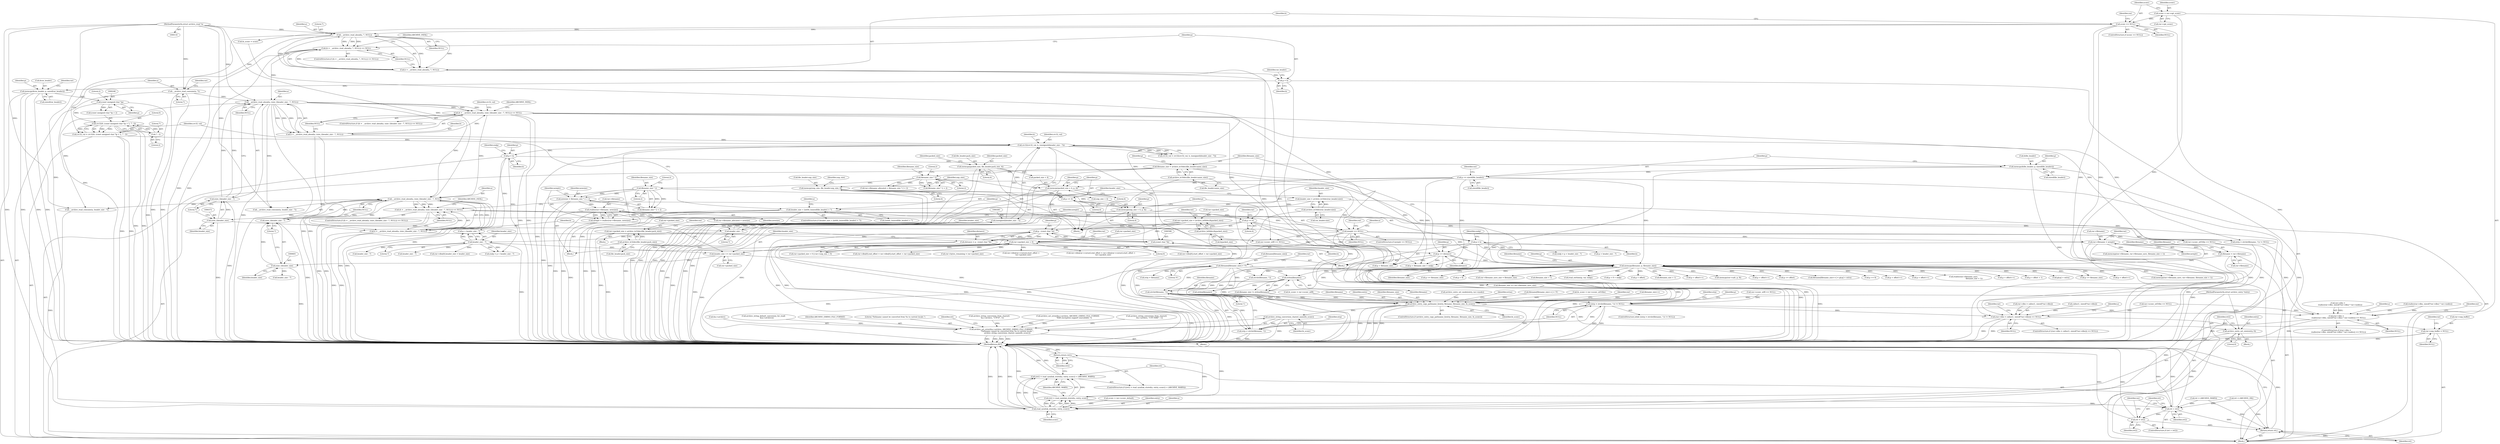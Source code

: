 digraph "0_libarchive_5562545b5562f6d12a4ef991fae158bf4ccf92b6@API" {
"1001047" [label="(Call,strchr(filename, '\\'))"];
"1000718" [label="(Call,strlen(filename))"];
"1000699" [label="(Call,memcpy(filename, p, filename_size))"];
"1000694" [label="(Call,filename = rar->filename)"];
"1000684" [label="(Call,rar->filename = newptr)"];
"1000671" [label="(Call,newptr == NULL)"];
"1000663" [label="(Call,newptr = realloc(rar->filename, newsize))"];
"1000665" [label="(Call,realloc(rar->filename, newsize))"];
"1000656" [label="(Call,newsize = filename_size * 2 + 2)"];
"1000659" [label="(Call,filename_size * 2)"];
"1000649" [label="(Call,filename_size * 2)"];
"1000621" [label="(Call,filename_size = archive_le16dec(file_header.name_size))"];
"1000623" [label="(Call,archive_le16dec(file_header.name_size))"];
"1000365" [label="(Call,(h = __archive_read_ahead(a, (size_t)header_size - 7, NULL)) == NULL)"];
"1000366" [label="(Call,h = __archive_read_ahead(a, (size_t)header_size - 7, NULL))"];
"1000368" [label="(Call,__archive_read_ahead(a, (size_t)header_size - 7, NULL))"];
"1000252" [label="(Call,__archive_read_consume(a, 7))"];
"1000191" [label="(Call,__archive_read_ahead(a, 7, NULL))"];
"1000117" [label="(MethodParameterIn,struct archive_read *a)"];
"1000158" [label="(Call,sconv == NULL)"];
"1000152" [label="(Call,sconv = rar->opt_sconv)"];
"1000370" [label="(Call,(size_t)header_size - 7)"];
"1000371" [label="(Call,(size_t)header_size)"];
"1000222" [label="(Call,header_size < (int64_t)sizeof(file_header) + 7)"];
"1000215" [label="(Call,header_size = archive_le16dec(rar_header.size))"];
"1000217" [label="(Call,archive_le16dec(rar_header.size))"];
"1000188" [label="(Call,(h = __archive_read_ahead(a, 7, NULL)) == NULL)"];
"1000189" [label="(Call,h = __archive_read_ahead(a, 7, NULL))"];
"1000594" [label="(Call,(h = __archive_read_ahead(a, (size_t)header_size - 7, NULL)) == NULL)"];
"1000595" [label="(Call,h = __archive_read_ahead(a, (size_t)header_size - 7, NULL))"];
"1000597" [label="(Call,__archive_read_ahead(a, (size_t)header_size - 7, NULL))"];
"1000599" [label="(Call,(size_t)header_size - 7)"];
"1000600" [label="(Call,(size_t)header_size)"];
"1000588" [label="(Call,header_size += rar->packed_size)"];
"1000548" [label="(Call,rar->packed_size < 0)"];
"1000530" [label="(Call,rar->packed_size = archive_le32dec(file_header.pack_size))"];
"1000534" [label="(Call,archive_le32dec(file_header.pack_size))"];
"1000514" [label="(Call,rar->packed_size = archive_le64dec(&packed_size))"];
"1000518" [label="(Call,archive_le64dec(&packed_size))"];
"1000415" [label="(Call,header_size - 7)"];
"1000386" [label="(Call,header_size - 7)"];
"1000424" [label="(Call,p += sizeof(file_header))"];
"1000418" [label="(Call,memcpy(&file_header, p, sizeof(file_header)))"];
"1000408" [label="(Call,p = h)"];
"1000381" [label="(Call,crc32(crc32_val, h, (unsigned)(header_size - 7)))"];
"1000240" [label="(Call,crc32_val = crc32(0, (const unsigned char *)p + 2, 7 - 2))"];
"1000242" [label="(Call,crc32(0, (const unsigned char *)p + 2, 7 - 2))"];
"1000245" [label="(Call,(const unsigned char *)p)"];
"1000201" [label="(Call,memcpy(&rar_header, p, sizeof(rar_header)))"];
"1000198" [label="(Call,p = h)"];
"1000249" [label="(Call,7 - 2)"];
"1000384" [label="(Call,(unsigned)(header_size - 7))"];
"1000618" [label="(Call,p += distance)"];
"1000581" [label="(Call,distance = p - (const char *)h)"];
"1000583" [label="(Call,p - (const char *)h)"];
"1000511" [label="(Call,p += 4)"];
"1000505" [label="(Call,memcpy(unp_size + 4, p, 4))"];
"1000499" [label="(Call,memcpy(unp_size, file_header.unp_size, 4))"];
"1000496" [label="(Call,p += 4)"];
"1000490" [label="(Call,memcpy(packed_size + 4, p, 4))"];
"1000484" [label="(Call,memcpy(packed_size, file_header.pack_size, 4))"];
"1000585" [label="(Call,(const char *)h)"];
"1000608" [label="(Call,p = h)"];
"1000703" [label="(Call,filename[filename_size] = '\0')"];
"1001044" [label="(Call,(strp = strchr(filename, '\\')) != NULL)"];
"1001124" [label="(Call,(rar->dbo =\n        realloc(rar->dbo, sizeof(*rar->dbo) * rar->nodes)) == NULL)"];
"1001274" [label="(Call,(rar->dbo = calloc(1, sizeof(*rar->dbo))) == NULL)"];
"1001580" [label="(Call,rar->unp_buffer = NULL)"];
"1001045" [label="(Call,strp = strchr(filename, '\\'))"];
"1001661" [label="(Call,archive_entry_copy_pathname_l(entry, filename, filename_size, fn_sconv))"];
"1001688" [label="(Call,archive_string_conversion_charset_name(fn_sconv))"];
"1001681" [label="(Call,archive_set_error(&a->archive, ARCHIVE_ERRNO_FILE_FORMAT,\n                      \"Pathname cannot be converted from %s to current locale.\",\n                      archive_string_conversion_charset_name(fn_sconv)))"];
"1001707" [label="(Call,archive_entry_set_size(entry, 0))"];
"1001714" [label="(Call,read_symlink_stored(a, entry, sconv))"];
"1001711" [label="(Call,(ret2 = read_symlink_stored(a, entry, sconv)) < (ARCHIVE_WARN))"];
"1001712" [label="(Call,ret2 = read_symlink_stored(a, entry, sconv))"];
"1001719" [label="(Return,return ret2;)"];
"1001722" [label="(Call,ret > ret2)"];
"1001725" [label="(Call,ret = ret2)"];
"1001739" [label="(Return,return ret;)"];
"1001727" [label="(Identifier,ret2)"];
"1000412" [label="(Identifier,endp)"];
"1000182" [label="(Call,sconv = rar->sconv_default)"];
"1001013" [label="(Call,rar->sconv_utf8 == NULL)"];
"1000540" [label="(Identifier,rar)"];
"1000671" [label="(Call,newptr == NULL)"];
"1000514" [label="(Call,rar->packed_size = archive_le64dec(&packed_size))"];
"1001142" [label="(Identifier,NULL)"];
"1000190" [label="(Identifier,h)"];
"1000581" [label="(Call,distance = p - (const char *)h)"];
"1001023" [label="(Call,archive_string_conversion_from_charset(\n           &a->archive, \"UTF-8\", 1))"];
"1000253" [label="(Identifier,a)"];
"1001301" [label="(Identifier,rar)"];
"1000623" [label="(Call,archive_le16dec(file_header.name_size))"];
"1000519" [label="(Call,&packed_size)"];
"1001045" [label="(Call,strp = strchr(filename, '\\'))"];
"1000217" [label="(Call,archive_le16dec(rar_header.size))"];
"1001587" [label="(Identifier,rar)"];
"1000491" [label="(Call,packed_size + 4)"];
"1000619" [label="(Identifier,p)"];
"1001064" [label="(Call,(strp = strchr(filename, '\\')) != NULL)"];
"1000497" [label="(Identifier,p)"];
"1001275" [label="(Call,rar->dbo = calloc(1, sizeof(*rar->dbo)))"];
"1000589" [label="(Identifier,header_size)"];
"1000368" [label="(Call,__archive_read_ahead(a, (size_t)header_size - 7, NULL))"];
"1000534" [label="(Call,archive_le32dec(file_header.pack_size))"];
"1000568" [label="(Call,rar->bytes_remaining = rar->packed_size)"];
"1000651" [label="(Literal,2)"];
"1000510" [label="(Literal,4)"];
"1001157" [label="(Identifier,rar)"];
"1000742" [label="(Call,strlen(filename))"];
"1001720" [label="(Identifier,ret2)"];
"1000652" [label="(Literal,2)"];
"1000913" [label="(Call,filename[filename_size++] = p[cp] + extra)"];
"1000716" [label="(Call,filename_size != strlen(filename))"];
"1000653" [label="(Block,)"];
"1000160" [label="(Identifier,NULL)"];
"1000588" [label="(Call,header_size += rar->packed_size)"];
"1000496" [label="(Call,p += 4)"];
"1001710" [label="(ControlStructure,if ((ret2 = read_symlink_stored(a, entry, sconv)) < (ARCHIVE_WARN)))"];
"1000388" [label="(Literal,7)"];
"1001688" [label="(Call,archive_string_conversion_charset_name(fn_sconv))"];
"1000413" [label="(Call,p + header_size - 7)"];
"1000624" [label="(Call,file_header.name_size)"];
"1000694" [label="(Call,filename = rar->filename)"];
"1001103" [label="(Call,header_size - 7)"];
"1000221" [label="(ControlStructure,if (header_size < (int64_t)sizeof(file_header) + 7))"];
"1000718" [label="(Call,strlen(filename))"];
"1000618" [label="(Call,p += distance)"];
"1000380" [label="(Identifier,crc32_val)"];
"1001365" [label="(Call,p += 8)"];
"1000384" [label="(Call,(unsigned)(header_size - 7))"];
"1000659" [label="(Call,filename_size * 2)"];
"1001718" [label="(Identifier,ARCHIVE_WARN)"];
"1001053" [label="(Identifier,strp)"];
"1000628" [label="(Call,p + filename_size > endp)"];
"1001666" [label="(Block,)"];
"1001664" [label="(Identifier,filename_size)"];
"1000604" [label="(Identifier,NULL)"];
"1000608" [label="(Call,p = h)"];
"1000774" [label="(Call,p + offset++)"];
"1000215" [label="(Call,header_size = archive_le16dec(rar_header.size))"];
"1001226" [label="(Call,rar->dbo[rar->cursor].start_offset +\n        rar->packed_size)"];
"1001580" [label="(Call,rar->unp_buffer = NULL)"];
"1000504" [label="(Literal,4)"];
"1000370" [label="(Call,(size_t)header_size - 7)"];
"1001297" [label="(Call,rar->dbo[0].header_size = header_size)"];
"1001716" [label="(Identifier,entry)"];
"1000367" [label="(Identifier,h)"];
"1000192" [label="(Identifier,a)"];
"1001060" [label="(Call,fn_sconv = sconv)"];
"1001665" [label="(Identifier,fn_sconv)"];
"1000672" [label="(Identifier,newptr)"];
"1000378" [label="(Identifier,ARCHIVE_FATAL)"];
"1000512" [label="(Identifier,p)"];
"1001712" [label="(Call,ret2 = read_symlink_stored(a, entry, sconv))"];
"1000612" [label="(Identifier,endp)"];
"1000209" [label="(Identifier,rar)"];
"1000483" [label="(Block,)"];
"1001090" [label="(Call,memcmp(rar->filename, rar->filename_save, filename_size + 1))"];
"1000153" [label="(Identifier,sconv)"];
"1000622" [label="(Identifier,filename_size)"];
"1000224" [label="(Call,(int64_t)sizeof(file_header) + 7)"];
"1000374" [label="(Literal,7)"];
"1001655" [label="(Call,archive_entry_set_mode(entry, rar->mode))"];
"1000254" [label="(Literal,7)"];
"1000822" [label="(Call,p + offset++)"];
"1001725" [label="(Call,ret = ret2)"];
"1001274" [label="(Call,(rar->dbo = calloc(1, sizeof(*rar->dbo))) == NULL)"];
"1001247" [label="(Call,realloc(rar->filename_save,\n                                      filename_size + 1))"];
"1001723" [label="(Identifier,ret)"];
"1000245" [label="(Call,(const unsigned char *)p)"];
"1000509" [label="(Identifier,p)"];
"1000695" [label="(Identifier,filename)"];
"1000665" [label="(Call,realloc(rar->filename, newsize))"];
"1000411" [label="(Call,endp = p + header_size - 7)"];
"1000430" [label="(Identifier,rar)"];
"1001273" [label="(ControlStructure,if ((rar->dbo = calloc(1, sizeof(*rar->dbo))) == NULL))"];
"1000590" [label="(Call,rar->packed_size)"];
"1000719" [label="(Identifier,filename)"];
"1001101" [label="(Call,__archive_read_consume(a, header_size - 7))"];
"1001708" [label="(Identifier,entry)"];
"1000369" [label="(Identifier,a)"];
"1000644" [label="(Call,rar->filename_allocated < filename_size * 2 + 2)"];
"1000518" [label="(Call,archive_le64dec(&packed_size))"];
"1000416" [label="(Identifier,header_size)"];
"1000748" [label="(Call,p + offset++)"];
"1000216" [label="(Identifier,header_size)"];
"1000222" [label="(Call,header_size < (int64_t)sizeof(file_header) + 7)"];
"1001129" [label="(Call,realloc(rar->dbo, sizeof(*rar->dbo) * rar->nodes))"];
"1001216" [label="(Call,rar->dbo[rar->cursor].end_offset = rar->dbo[rar->cursor].start_offset +\n        rar->packed_size)"];
"1001731" [label="(Identifier,rar)"];
"1000193" [label="(Literal,7)"];
"1000584" [label="(Identifier,p)"];
"1000365" [label="(Call,(h = __archive_read_ahead(a, (size_t)header_size - 7, NULL)) == NULL)"];
"1000117" [label="(MethodParameterIn,struct archive_read *a)"];
"1001046" [label="(Identifier,strp)"];
"1000605" [label="(Identifier,NULL)"];
"1001715" [label="(Identifier,a)"];
"1000422" [label="(Call,sizeof(file_header))"];
"1000421" [label="(Identifier,p)"];
"1001394" [label="(Call,header_size - 7)"];
"1000415" [label="(Call,header_size - 7)"];
"1000834" [label="(Call,p + offset + 1)"];
"1000251" [label="(Literal,2)"];
"1001669" [label="(Identifier,errno)"];
"1000696" [label="(Call,rar->filename)"];
"1000685" [label="(Call,rar->filename)"];
"1000918" [label="(Call,p[cp] + extra)"];
"1000189" [label="(Call,h = __archive_read_ahead(a, 7, NULL))"];
"1000530" [label="(Call,rar->packed_size = archive_le32dec(file_header.pack_size))"];
"1000191" [label="(Call,__archive_read_ahead(a, 7, NULL))"];
"1000579" [label="(Block,)"];
"1000375" [label="(Identifier,NULL)"];
"1000597" [label="(Call,__archive_read_ahead(a, (size_t)header_size - 7, NULL))"];
"1000383" [label="(Identifier,h)"];
"1000582" [label="(Identifier,distance)"];
"1000376" [label="(Identifier,NULL)"];
"1000426" [label="(Call,sizeof(file_header))"];
"1000506" [label="(Call,unp_size + 4)"];
"1000387" [label="(Identifier,header_size)"];
"1001584" [label="(Identifier,NULL)"];
"1000587" [label="(Identifier,h)"];
"1001075" [label="(Call,p += filename_size)"];
"1001048" [label="(Identifier,filename)"];
"1000946" [label="(Call,filename[filename_size++] = '\0')"];
"1001707" [label="(Call,archive_entry_set_size(entry, 0))"];
"1000418" [label="(Call,memcpy(&file_header, p, sizeof(file_header)))"];
"1001713" [label="(Identifier,ret2)"];
"1000425" [label="(Identifier,p)"];
"1000804" [label="(Call,p + offset++)"];
"1001689" [label="(Identifier,fn_sconv)"];
"1000516" [label="(Identifier,rar)"];
"1000615" [label="(Call,header_size - 7)"];
"1000549" [label="(Call,rar->packed_size)"];
"1000555" [label="(Identifier,rar)"];
"1000507" [label="(Identifier,unp_size)"];
"1001721" [label="(ControlStructure,if (ret > ret2))"];
"1000669" [label="(Identifier,newsize)"];
"1000505" [label="(Call,memcpy(unp_size + 4, p, 4))"];
"1000500" [label="(Identifier,unp_size)"];
"1000594" [label="(Call,(h = __archive_read_ahead(a, (size_t)header_size - 7, NULL)) == NULL)"];
"1000511" [label="(Call,p += 4)"];
"1001049" [label="(Literal,'\\')"];
"1000658" [label="(Call,filename_size * 2 + 2)"];
"1000410" [label="(Identifier,h)"];
"1001741" [label="(MethodReturn,RET)"];
"1001279" [label="(Call,calloc(1, sizeof(*rar->dbo)))"];
"1000259" [label="(Identifier,rar)"];
"1001724" [label="(Identifier,ret2)"];
"1000595" [label="(Call,h = __archive_read_ahead(a, (size_t)header_size - 7, NULL))"];
"1001043" [label="(ControlStructure,while ((strp = strchr(filename, '\\')) != NULL))"];
"1000495" [label="(Literal,4)"];
"1000664" [label="(Identifier,newptr)"];
"1000513" [label="(Literal,4)"];
"1000702" [label="(Identifier,filename_size)"];
"1001084" [label="(Call,filename_size == rar->filename_save_size)"];
"1000703" [label="(Call,filename[filename_size] = '\0')"];
"1000689" [label="(Call,rar->filename_allocated = newsize)"];
"1001056" [label="(Identifier,p)"];
"1000629" [label="(Call,p + filename_size)"];
"1000204" [label="(Identifier,p)"];
"1001392" [label="(Call,__archive_read_consume(a, header_size - 7))"];
"1000409" [label="(Identifier,p)"];
"1000686" [label="(Identifier,rar)"];
"1000240" [label="(Call,crc32_val = crc32(0, (const unsigned char *)p + 2, 7 - 2))"];
"1000705" [label="(Identifier,filename)"];
"1000978" [label="(Call,fn_sconv = rar->sconv_utf16be)"];
"1000366" [label="(Call,h = __archive_read_ahead(a, (size_t)header_size - 7, NULL))"];
"1001055" [label="(Call,p += filename_size)"];
"1000688" [label="(Identifier,newptr)"];
"1001123" [label="(ControlStructure,if ((rar->dbo =\n        realloc(rar->dbo, sizeof(*rar->dbo) * rar->nodes)) == NULL))"];
"1001697" [label="(Identifier,rar)"];
"1000386" [label="(Call,header_size - 7)"];
"1000603" [label="(Literal,7)"];
"1000250" [label="(Literal,7)"];
"1000711" [label="(Identifier,rar)"];
"1001345" [label="(Call,p + 8)"];
"1000953" [label="(Call,rar->sconv_utf16be == NULL)"];
"1000417" [label="(Literal,7)"];
"1000364" [label="(ControlStructure,if ((h = __archive_read_ahead(a, (size_t)header_size - 7, NULL)) == NULL))"];
"1001044" [label="(Call,(strp = strchr(filename, '\\')) != NULL)"];
"1000197" [label="(Identifier,ARCHIVE_FATAL)"];
"1000699" [label="(Call,memcpy(filename, p, filename_size))"];
"1001291" [label="(Identifier,a)"];
"1000165" [label="(Identifier,rar)"];
"1000249" [label="(Call,7 - 2)"];
"1000371" [label="(Call,(size_t)header_size)"];
"1001690" [label="(Call,ret = (ARCHIVE_WARN))"];
"1001661" [label="(Call,archive_entry_copy_pathname_l(entry, filename, filename_size, fn_sconv))"];
"1000195" [label="(Identifier,NULL)"];
"1000649" [label="(Call,filename_size * 2)"];
"1001047" [label="(Call,strchr(filename, '\\'))"];
"1000489" [label="(Literal,4)"];
"1000650" [label="(Identifier,filename_size)"];
"1000199" [label="(Identifier,p)"];
"1001722" [label="(Call,ret > ret2)"];
"1000373" [label="(Identifier,header_size)"];
"1000607" [label="(Identifier,ARCHIVE_FATAL)"];
"1000241" [label="(Identifier,crc32_val)"];
"1000656" [label="(Call,newsize = filename_size * 2 + 2)"];
"1000120" [label="(Block,)"];
"1000248" [label="(Literal,2)"];
"1000663" [label="(Call,newptr = realloc(rar->filename, newsize))"];
"1000684" [label="(Call,rar->filename = newptr)"];
"1000548" [label="(Call,rar->packed_size < 0)"];
"1000494" [label="(Identifier,p)"];
"1000485" [label="(Identifier,packed_size)"];
"1001067" [label="(Call,strchr(filename, '\\'))"];
"1000201" [label="(Call,memcpy(&rar_header, p, sizeof(rar_header)))"];
"1000610" [label="(Identifier,h)"];
"1000531" [label="(Call,rar->packed_size)"];
"1001264" [label="(Call,rar->filename_save_size = filename_size)"];
"1001286" [label="(Identifier,NULL)"];
"1001581" [label="(Call,rar->unp_buffer)"];
"1000523" [label="(Identifier,rar)"];
"1000609" [label="(Identifier,p)"];
"1000552" [label="(Literal,0)"];
"1001711" [label="(Call,(ret2 = read_symlink_stored(a, entry, sconv)) < (ARCHIVE_WARN))"];
"1001251" [label="(Call,filename_size + 1)"];
"1000700" [label="(Identifier,filename)"];
"1001418" [label="(Call,rar->dbo[0].start_offset + rar->packed_size)"];
"1001709" [label="(Literal,0)"];
"1000252" [label="(Call,__archive_read_consume(a, 7))"];
"1000547" [label="(Call,rar->packed_size < 0 || rar->unp_size < 0)"];
"1001739" [label="(Return,return ret;)"];
"1000470" [label="(Call,archive_set_error(&a->archive, ARCHIVE_ERRNO_FILE_FORMAT,\n                      \"RAR encryption support unavailable.\"))"];
"1000118" [label="(MethodParameterIn,struct archive_entry *entry)"];
"1001124" [label="(Call,(rar->dbo =\n        realloc(rar->dbo, sizeof(*rar->dbo) * rar->nodes)) == NULL)"];
"1001377" [label="(Call,read_exttime(p, rar, endp))"];
"1000157" [label="(ControlStructure,if (sconv == NULL))"];
"1000139" [label="(Call,ret = (ARCHIVE_OK))"];
"1000949" [label="(Call,filename_size++)"];
"1000379" [label="(Call,crc32_val = crc32(crc32_val, h, (unsigned)(header_size - 7)))"];
"1000599" [label="(Call,(size_t)header_size - 7)"];
"1000963" [label="(Call,archive_string_conversion_from_charset(\n           &a->archive, \"UTF-16BE\", 1))"];
"1000620" [label="(Identifier,distance)"];
"1000247" [label="(Identifier,p)"];
"1000218" [label="(Call,rar_header.size)"];
"1000187" [label="(ControlStructure,if ((h = __archive_read_ahead(a, 7, NULL)) == NULL))"];
"1000673" [label="(Identifier,NULL)"];
"1000648" [label="(Call,filename_size * 2 + 2)"];
"1001344" [label="(Call,p + 8 > endp)"];
"1000983" [label="(Call,strp = filename)"];
"1000845" [label="(Call,p + offset)"];
"1001261" [label="(Call,filename_size + 1)"];
"1001050" [label="(Identifier,NULL)"];
"1000198" [label="(Call,p = h)"];
"1000498" [label="(Literal,4)"];
"1000202" [label="(Call,&rar_header)"];
"1001682" [label="(Call,&a->archive)"];
"1000600" [label="(Call,(size_t)header_size)"];
"1000194" [label="(Identifier,NULL)"];
"1000419" [label="(Call,&file_header)"];
"1000152" [label="(Call,sconv = rar->opt_sconv)"];
"1000670" [label="(ControlStructure,if (newptr == NULL))"];
"1000657" [label="(Identifier,newsize)"];
"1000611" [label="(Call,endp = p + header_size - 7)"];
"1000971" [label="(Call,rar->sconv_utf16be == NULL)"];
"1000188" [label="(Call,(h = __archive_read_ahead(a, 7, NULL)) == NULL)"];
"1000662" [label="(Literal,2)"];
"1000382" [label="(Identifier,crc32_val)"];
"1000234" [label="(Identifier,a)"];
"1000381" [label="(Call,crc32(crc32_val, h, (unsigned)(header_size - 7)))"];
"1000501" [label="(Call,file_header.unp_size)"];
"1000585" [label="(Call,(const char *)h)"];
"1000529" [label="(Block,)"];
"1001038" [label="(Call,fn_sconv = rar->sconv_utf8)"];
"1000678" [label="(Identifier,a)"];
"1000613" [label="(Call,p + header_size - 7)"];
"1000621" [label="(Call,filename_size = archive_le16dec(file_header.name_size))"];
"1000159" [label="(Identifier,sconv)"];
"1000158" [label="(Call,sconv == NULL)"];
"1000408" [label="(Call,p = h)"];
"1001740" [label="(Identifier,ret)"];
"1001031" [label="(Call,rar->sconv_utf8 == NULL)"];
"1000492" [label="(Identifier,packed_size)"];
"1001125" [label="(Call,rar->dbo =\n        realloc(rar->dbo, sizeof(*rar->dbo) * rar->nodes))"];
"1000701" [label="(Identifier,p)"];
"1000172" [label="(Call,archive_string_default_conversion_for_read(\n            &(a->archive)))"];
"1000424" [label="(Call,p += sizeof(file_header))"];
"1001663" [label="(Identifier,filename)"];
"1001686" [label="(Identifier,ARCHIVE_ERRNO_FILE_FORMAT)"];
"1000872" [label="(Call,p + offset++)"];
"1000707" [label="(Literal,'\0')"];
"1000499" [label="(Call,memcpy(unp_size, file_header.unp_size, 4))"];
"1001717" [label="(Identifier,sconv)"];
"1000691" [label="(Identifier,rar)"];
"1000598" [label="(Identifier,a)"];
"1001687" [label="(Literal,\"Pathname cannot be converted from %s to current locale.\")"];
"1001147" [label="(Identifier,a)"];
"1000205" [label="(Call,sizeof(rar_header))"];
"1001254" [label="(Call,memcpy(rar->filename_save, rar->filename, filename_size + 1))"];
"1001359" [label="(Call,memcpy(rar->salt, p, 8))"];
"1000593" [label="(ControlStructure,if ((h = __archive_read_ahead(a, (size_t)header_size - 7, NULL)) == NULL))"];
"1000223" [label="(Identifier,header_size)"];
"1000486" [label="(Call,file_header.pack_size)"];
"1001681" [label="(Call,archive_set_error(&a->archive, ARCHIVE_ERRNO_FILE_FORMAT,\n                      \"Pathname cannot be converted from %s to current locale.\",\n                      archive_string_conversion_charset_name(fn_sconv)))"];
"1000660" [label="(Identifier,filename_size)"];
"1000661" [label="(Literal,2)"];
"1000484" [label="(Call,memcpy(packed_size, file_header.pack_size, 4))"];
"1000602" [label="(Identifier,header_size)"];
"1000583" [label="(Call,p - (const char *)h)"];
"1001410" [label="(Call,rar->dbo[0].end_offset = rar->dbo[0].start_offset + rar->packed_size)"];
"1000154" [label="(Call,rar->opt_sconv)"];
"1000203" [label="(Identifier,rar_header)"];
"1000244" [label="(Call,(const unsigned char *)p + 2)"];
"1001719" [label="(Return,return ret2;)"];
"1001726" [label="(Identifier,ret)"];
"1000535" [label="(Call,file_header.pack_size)"];
"1000242" [label="(Call,crc32(0, (const unsigned char *)p + 2, 7 - 2))"];
"1000200" [label="(Identifier,h)"];
"1000490" [label="(Call,memcpy(packed_size + 4, p, 4))"];
"1000596" [label="(Identifier,h)"];
"1000860" [label="(Call,p + offset++)"];
"1001691" [label="(Identifier,ret)"];
"1000666" [label="(Call,rar->filename)"];
"1001662" [label="(Identifier,entry)"];
"1000515" [label="(Call,rar->packed_size)"];
"1001701" [label="(Block,)"];
"1001660" [label="(ControlStructure,if (archive_entry_copy_pathname_l(entry, filename, filename_size, fn_sconv)))"];
"1000704" [label="(Call,filename[filename_size])"];
"1001714" [label="(Call,read_symlink_stored(a, entry, sconv))"];
"1001007" [label="(Call,p += offset)"];
"1000243" [label="(Literal,0)"];
"1000630" [label="(Identifier,p)"];
"1001047" -> "1001045"  [label="AST: "];
"1001047" -> "1001049"  [label="CFG: "];
"1001048" -> "1001047"  [label="AST: "];
"1001049" -> "1001047"  [label="AST: "];
"1001045" -> "1001047"  [label="CFG: "];
"1001047" -> "1001741"  [label="DDG: "];
"1001047" -> "1001044"  [label="DDG: "];
"1001047" -> "1001044"  [label="DDG: "];
"1001047" -> "1001045"  [label="DDG: "];
"1001047" -> "1001045"  [label="DDG: "];
"1000718" -> "1001047"  [label="DDG: "];
"1000703" -> "1001047"  [label="DDG: "];
"1001047" -> "1001661"  [label="DDG: "];
"1000718" -> "1000716"  [label="AST: "];
"1000718" -> "1000719"  [label="CFG: "];
"1000719" -> "1000718"  [label="AST: "];
"1000716" -> "1000718"  [label="CFG: "];
"1000718" -> "1001741"  [label="DDG: "];
"1000718" -> "1000716"  [label="DDG: "];
"1000699" -> "1000718"  [label="DDG: "];
"1000703" -> "1000718"  [label="DDG: "];
"1000718" -> "1000742"  [label="DDG: "];
"1000699" -> "1000120"  [label="AST: "];
"1000699" -> "1000702"  [label="CFG: "];
"1000700" -> "1000699"  [label="AST: "];
"1000701" -> "1000699"  [label="AST: "];
"1000702" -> "1000699"  [label="AST: "];
"1000705" -> "1000699"  [label="CFG: "];
"1000699" -> "1001741"  [label="DDG: "];
"1000699" -> "1001741"  [label="DDG: "];
"1000694" -> "1000699"  [label="DDG: "];
"1000424" -> "1000699"  [label="DDG: "];
"1000618" -> "1000699"  [label="DDG: "];
"1000511" -> "1000699"  [label="DDG: "];
"1000649" -> "1000699"  [label="DDG: "];
"1000659" -> "1000699"  [label="DDG: "];
"1000699" -> "1000716"  [label="DDG: "];
"1000699" -> "1000748"  [label="DDG: "];
"1000699" -> "1000774"  [label="DDG: "];
"1000699" -> "1000804"  [label="DDG: "];
"1000699" -> "1000822"  [label="DDG: "];
"1000699" -> "1000834"  [label="DDG: "];
"1000699" -> "1000845"  [label="DDG: "];
"1000699" -> "1000860"  [label="DDG: "];
"1000699" -> "1000872"  [label="DDG: "];
"1000699" -> "1000913"  [label="DDG: "];
"1000699" -> "1000918"  [label="DDG: "];
"1000699" -> "1001007"  [label="DDG: "];
"1000699" -> "1001055"  [label="DDG: "];
"1000699" -> "1001067"  [label="DDG: "];
"1000699" -> "1001075"  [label="DDG: "];
"1000699" -> "1001075"  [label="DDG: "];
"1000699" -> "1001084"  [label="DDG: "];
"1000699" -> "1001247"  [label="DDG: "];
"1000699" -> "1001251"  [label="DDG: "];
"1000699" -> "1001254"  [label="DDG: "];
"1000699" -> "1001261"  [label="DDG: "];
"1000699" -> "1001264"  [label="DDG: "];
"1000699" -> "1001344"  [label="DDG: "];
"1000699" -> "1001345"  [label="DDG: "];
"1000699" -> "1001359"  [label="DDG: "];
"1000699" -> "1001365"  [label="DDG: "];
"1000699" -> "1001377"  [label="DDG: "];
"1000699" -> "1001661"  [label="DDG: "];
"1000694" -> "1000120"  [label="AST: "];
"1000694" -> "1000696"  [label="CFG: "];
"1000695" -> "1000694"  [label="AST: "];
"1000696" -> "1000694"  [label="AST: "];
"1000700" -> "1000694"  [label="CFG: "];
"1000694" -> "1001741"  [label="DDG: "];
"1000684" -> "1000694"  [label="DDG: "];
"1000684" -> "1000653"  [label="AST: "];
"1000684" -> "1000688"  [label="CFG: "];
"1000685" -> "1000684"  [label="AST: "];
"1000688" -> "1000684"  [label="AST: "];
"1000691" -> "1000684"  [label="CFG: "];
"1000684" -> "1001741"  [label="DDG: "];
"1000671" -> "1000684"  [label="DDG: "];
"1000684" -> "1001090"  [label="DDG: "];
"1000684" -> "1001254"  [label="DDG: "];
"1000671" -> "1000670"  [label="AST: "];
"1000671" -> "1000673"  [label="CFG: "];
"1000672" -> "1000671"  [label="AST: "];
"1000673" -> "1000671"  [label="AST: "];
"1000678" -> "1000671"  [label="CFG: "];
"1000686" -> "1000671"  [label="CFG: "];
"1000671" -> "1001741"  [label="DDG: "];
"1000671" -> "1001741"  [label="DDG: "];
"1000671" -> "1001741"  [label="DDG: "];
"1000663" -> "1000671"  [label="DDG: "];
"1000365" -> "1000671"  [label="DDG: "];
"1000594" -> "1000671"  [label="DDG: "];
"1000671" -> "1000953"  [label="DDG: "];
"1000671" -> "1001013"  [label="DDG: "];
"1000671" -> "1001064"  [label="DDG: "];
"1000663" -> "1000653"  [label="AST: "];
"1000663" -> "1000665"  [label="CFG: "];
"1000664" -> "1000663"  [label="AST: "];
"1000665" -> "1000663"  [label="AST: "];
"1000672" -> "1000663"  [label="CFG: "];
"1000663" -> "1001741"  [label="DDG: "];
"1000665" -> "1000663"  [label="DDG: "];
"1000665" -> "1000663"  [label="DDG: "];
"1000665" -> "1000669"  [label="CFG: "];
"1000666" -> "1000665"  [label="AST: "];
"1000669" -> "1000665"  [label="AST: "];
"1000665" -> "1001741"  [label="DDG: "];
"1000665" -> "1001741"  [label="DDG: "];
"1000656" -> "1000665"  [label="DDG: "];
"1000665" -> "1000689"  [label="DDG: "];
"1000656" -> "1000653"  [label="AST: "];
"1000656" -> "1000658"  [label="CFG: "];
"1000657" -> "1000656"  [label="AST: "];
"1000658" -> "1000656"  [label="AST: "];
"1000664" -> "1000656"  [label="CFG: "];
"1000656" -> "1001741"  [label="DDG: "];
"1000659" -> "1000656"  [label="DDG: "];
"1000659" -> "1000656"  [label="DDG: "];
"1000659" -> "1000658"  [label="AST: "];
"1000659" -> "1000661"  [label="CFG: "];
"1000660" -> "1000659"  [label="AST: "];
"1000661" -> "1000659"  [label="AST: "];
"1000662" -> "1000659"  [label="CFG: "];
"1000659" -> "1001741"  [label="DDG: "];
"1000659" -> "1000658"  [label="DDG: "];
"1000659" -> "1000658"  [label="DDG: "];
"1000649" -> "1000659"  [label="DDG: "];
"1000649" -> "1000648"  [label="AST: "];
"1000649" -> "1000651"  [label="CFG: "];
"1000650" -> "1000649"  [label="AST: "];
"1000651" -> "1000649"  [label="AST: "];
"1000652" -> "1000649"  [label="CFG: "];
"1000649" -> "1000644"  [label="DDG: "];
"1000649" -> "1000644"  [label="DDG: "];
"1000649" -> "1000648"  [label="DDG: "];
"1000649" -> "1000648"  [label="DDG: "];
"1000621" -> "1000649"  [label="DDG: "];
"1000621" -> "1000120"  [label="AST: "];
"1000621" -> "1000623"  [label="CFG: "];
"1000622" -> "1000621"  [label="AST: "];
"1000623" -> "1000621"  [label="AST: "];
"1000630" -> "1000621"  [label="CFG: "];
"1000621" -> "1001741"  [label="DDG: "];
"1000623" -> "1000621"  [label="DDG: "];
"1000621" -> "1000628"  [label="DDG: "];
"1000621" -> "1000629"  [label="DDG: "];
"1000623" -> "1000624"  [label="CFG: "];
"1000624" -> "1000623"  [label="AST: "];
"1000623" -> "1001741"  [label="DDG: "];
"1000365" -> "1000364"  [label="AST: "];
"1000365" -> "1000376"  [label="CFG: "];
"1000366" -> "1000365"  [label="AST: "];
"1000376" -> "1000365"  [label="AST: "];
"1000378" -> "1000365"  [label="CFG: "];
"1000380" -> "1000365"  [label="CFG: "];
"1000365" -> "1001741"  [label="DDG: "];
"1000365" -> "1001741"  [label="DDG: "];
"1000366" -> "1000365"  [label="DDG: "];
"1000368" -> "1000365"  [label="DDG: "];
"1000368" -> "1000365"  [label="DDG: "];
"1000368" -> "1000365"  [label="DDG: "];
"1000365" -> "1000597"  [label="DDG: "];
"1000365" -> "1000953"  [label="DDG: "];
"1000365" -> "1001013"  [label="DDG: "];
"1000365" -> "1001064"  [label="DDG: "];
"1000366" -> "1000368"  [label="CFG: "];
"1000367" -> "1000366"  [label="AST: "];
"1000368" -> "1000366"  [label="AST: "];
"1000376" -> "1000366"  [label="CFG: "];
"1000366" -> "1001741"  [label="DDG: "];
"1000366" -> "1001741"  [label="DDG: "];
"1000368" -> "1000366"  [label="DDG: "];
"1000368" -> "1000366"  [label="DDG: "];
"1000368" -> "1000366"  [label="DDG: "];
"1000366" -> "1000381"  [label="DDG: "];
"1000368" -> "1000375"  [label="CFG: "];
"1000369" -> "1000368"  [label="AST: "];
"1000370" -> "1000368"  [label="AST: "];
"1000375" -> "1000368"  [label="AST: "];
"1000368" -> "1001741"  [label="DDG: "];
"1000368" -> "1001741"  [label="DDG: "];
"1000252" -> "1000368"  [label="DDG: "];
"1000117" -> "1000368"  [label="DDG: "];
"1000370" -> "1000368"  [label="DDG: "];
"1000370" -> "1000368"  [label="DDG: "];
"1000188" -> "1000368"  [label="DDG: "];
"1000368" -> "1000597"  [label="DDG: "];
"1000368" -> "1001101"  [label="DDG: "];
"1000368" -> "1001392"  [label="DDG: "];
"1000252" -> "1000120"  [label="AST: "];
"1000252" -> "1000254"  [label="CFG: "];
"1000253" -> "1000252"  [label="AST: "];
"1000254" -> "1000252"  [label="AST: "];
"1000259" -> "1000252"  [label="CFG: "];
"1000252" -> "1001741"  [label="DDG: "];
"1000252" -> "1001741"  [label="DDG: "];
"1000191" -> "1000252"  [label="DDG: "];
"1000117" -> "1000252"  [label="DDG: "];
"1000191" -> "1000189"  [label="AST: "];
"1000191" -> "1000194"  [label="CFG: "];
"1000192" -> "1000191"  [label="AST: "];
"1000193" -> "1000191"  [label="AST: "];
"1000194" -> "1000191"  [label="AST: "];
"1000189" -> "1000191"  [label="CFG: "];
"1000191" -> "1001741"  [label="DDG: "];
"1000191" -> "1000188"  [label="DDG: "];
"1000191" -> "1000188"  [label="DDG: "];
"1000191" -> "1000188"  [label="DDG: "];
"1000191" -> "1000189"  [label="DDG: "];
"1000191" -> "1000189"  [label="DDG: "];
"1000191" -> "1000189"  [label="DDG: "];
"1000117" -> "1000191"  [label="DDG: "];
"1000158" -> "1000191"  [label="DDG: "];
"1000117" -> "1000116"  [label="AST: "];
"1000117" -> "1001741"  [label="DDG: "];
"1000117" -> "1000597"  [label="DDG: "];
"1000117" -> "1001101"  [label="DDG: "];
"1000117" -> "1001392"  [label="DDG: "];
"1000117" -> "1001714"  [label="DDG: "];
"1000158" -> "1000157"  [label="AST: "];
"1000158" -> "1000160"  [label="CFG: "];
"1000159" -> "1000158"  [label="AST: "];
"1000160" -> "1000158"  [label="AST: "];
"1000165" -> "1000158"  [label="CFG: "];
"1000190" -> "1000158"  [label="CFG: "];
"1000158" -> "1001741"  [label="DDG: "];
"1000158" -> "1001741"  [label="DDG: "];
"1000152" -> "1000158"  [label="DDG: "];
"1000158" -> "1001060"  [label="DDG: "];
"1000158" -> "1001714"  [label="DDG: "];
"1000152" -> "1000120"  [label="AST: "];
"1000152" -> "1000154"  [label="CFG: "];
"1000153" -> "1000152"  [label="AST: "];
"1000154" -> "1000152"  [label="AST: "];
"1000159" -> "1000152"  [label="CFG: "];
"1000152" -> "1001741"  [label="DDG: "];
"1000370" -> "1000374"  [label="CFG: "];
"1000371" -> "1000370"  [label="AST: "];
"1000374" -> "1000370"  [label="AST: "];
"1000375" -> "1000370"  [label="CFG: "];
"1000370" -> "1001741"  [label="DDG: "];
"1000371" -> "1000370"  [label="DDG: "];
"1000371" -> "1000373"  [label="CFG: "];
"1000372" -> "1000371"  [label="AST: "];
"1000373" -> "1000371"  [label="AST: "];
"1000374" -> "1000371"  [label="CFG: "];
"1000371" -> "1001741"  [label="DDG: "];
"1000222" -> "1000371"  [label="DDG: "];
"1000371" -> "1000386"  [label="DDG: "];
"1000222" -> "1000221"  [label="AST: "];
"1000222" -> "1000224"  [label="CFG: "];
"1000223" -> "1000222"  [label="AST: "];
"1000224" -> "1000222"  [label="AST: "];
"1000234" -> "1000222"  [label="CFG: "];
"1000241" -> "1000222"  [label="CFG: "];
"1000222" -> "1001741"  [label="DDG: "];
"1000222" -> "1001741"  [label="DDG: "];
"1000222" -> "1001741"  [label="DDG: "];
"1000215" -> "1000222"  [label="DDG: "];
"1000215" -> "1000120"  [label="AST: "];
"1000215" -> "1000217"  [label="CFG: "];
"1000216" -> "1000215"  [label="AST: "];
"1000217" -> "1000215"  [label="AST: "];
"1000223" -> "1000215"  [label="CFG: "];
"1000215" -> "1001741"  [label="DDG: "];
"1000217" -> "1000215"  [label="DDG: "];
"1000217" -> "1000218"  [label="CFG: "];
"1000218" -> "1000217"  [label="AST: "];
"1000217" -> "1001741"  [label="DDG: "];
"1000188" -> "1000187"  [label="AST: "];
"1000188" -> "1000195"  [label="CFG: "];
"1000189" -> "1000188"  [label="AST: "];
"1000195" -> "1000188"  [label="AST: "];
"1000197" -> "1000188"  [label="CFG: "];
"1000199" -> "1000188"  [label="CFG: "];
"1000188" -> "1001741"  [label="DDG: "];
"1000188" -> "1001741"  [label="DDG: "];
"1000189" -> "1000188"  [label="DDG: "];
"1000190" -> "1000189"  [label="AST: "];
"1000195" -> "1000189"  [label="CFG: "];
"1000189" -> "1001741"  [label="DDG: "];
"1000189" -> "1001741"  [label="DDG: "];
"1000189" -> "1000198"  [label="DDG: "];
"1000594" -> "1000593"  [label="AST: "];
"1000594" -> "1000605"  [label="CFG: "];
"1000595" -> "1000594"  [label="AST: "];
"1000605" -> "1000594"  [label="AST: "];
"1000607" -> "1000594"  [label="CFG: "];
"1000609" -> "1000594"  [label="CFG: "];
"1000594" -> "1001741"  [label="DDG: "];
"1000594" -> "1001741"  [label="DDG: "];
"1000595" -> "1000594"  [label="DDG: "];
"1000597" -> "1000594"  [label="DDG: "];
"1000597" -> "1000594"  [label="DDG: "];
"1000597" -> "1000594"  [label="DDG: "];
"1000594" -> "1000953"  [label="DDG: "];
"1000594" -> "1001013"  [label="DDG: "];
"1000594" -> "1001064"  [label="DDG: "];
"1000595" -> "1000597"  [label="CFG: "];
"1000596" -> "1000595"  [label="AST: "];
"1000597" -> "1000595"  [label="AST: "];
"1000605" -> "1000595"  [label="CFG: "];
"1000595" -> "1001741"  [label="DDG: "];
"1000595" -> "1001741"  [label="DDG: "];
"1000597" -> "1000595"  [label="DDG: "];
"1000597" -> "1000595"  [label="DDG: "];
"1000597" -> "1000595"  [label="DDG: "];
"1000595" -> "1000608"  [label="DDG: "];
"1000597" -> "1000604"  [label="CFG: "];
"1000598" -> "1000597"  [label="AST: "];
"1000599" -> "1000597"  [label="AST: "];
"1000604" -> "1000597"  [label="AST: "];
"1000597" -> "1001741"  [label="DDG: "];
"1000597" -> "1001741"  [label="DDG: "];
"1000599" -> "1000597"  [label="DDG: "];
"1000599" -> "1000597"  [label="DDG: "];
"1000597" -> "1001101"  [label="DDG: "];
"1000597" -> "1001392"  [label="DDG: "];
"1000599" -> "1000603"  [label="CFG: "];
"1000600" -> "1000599"  [label="AST: "];
"1000603" -> "1000599"  [label="AST: "];
"1000604" -> "1000599"  [label="CFG: "];
"1000599" -> "1001741"  [label="DDG: "];
"1000600" -> "1000599"  [label="DDG: "];
"1000600" -> "1000602"  [label="CFG: "];
"1000601" -> "1000600"  [label="AST: "];
"1000602" -> "1000600"  [label="AST: "];
"1000603" -> "1000600"  [label="CFG: "];
"1000600" -> "1001741"  [label="DDG: "];
"1000588" -> "1000600"  [label="DDG: "];
"1000600" -> "1000615"  [label="DDG: "];
"1000588" -> "1000579"  [label="AST: "];
"1000588" -> "1000590"  [label="CFG: "];
"1000589" -> "1000588"  [label="AST: "];
"1000590" -> "1000588"  [label="AST: "];
"1000596" -> "1000588"  [label="CFG: "];
"1000588" -> "1001741"  [label="DDG: "];
"1000548" -> "1000588"  [label="DDG: "];
"1000415" -> "1000588"  [label="DDG: "];
"1000548" -> "1000547"  [label="AST: "];
"1000548" -> "1000552"  [label="CFG: "];
"1000549" -> "1000548"  [label="AST: "];
"1000552" -> "1000548"  [label="AST: "];
"1000555" -> "1000548"  [label="CFG: "];
"1000547" -> "1000548"  [label="CFG: "];
"1000548" -> "1001741"  [label="DDG: "];
"1000548" -> "1000547"  [label="DDG: "];
"1000548" -> "1000547"  [label="DDG: "];
"1000530" -> "1000548"  [label="DDG: "];
"1000514" -> "1000548"  [label="DDG: "];
"1000548" -> "1000568"  [label="DDG: "];
"1000548" -> "1001216"  [label="DDG: "];
"1000548" -> "1001226"  [label="DDG: "];
"1000548" -> "1001410"  [label="DDG: "];
"1000548" -> "1001418"  [label="DDG: "];
"1000530" -> "1000529"  [label="AST: "];
"1000530" -> "1000534"  [label="CFG: "];
"1000531" -> "1000530"  [label="AST: "];
"1000534" -> "1000530"  [label="AST: "];
"1000540" -> "1000530"  [label="CFG: "];
"1000530" -> "1001741"  [label="DDG: "];
"1000534" -> "1000530"  [label="DDG: "];
"1000534" -> "1000535"  [label="CFG: "];
"1000535" -> "1000534"  [label="AST: "];
"1000534" -> "1001741"  [label="DDG: "];
"1000514" -> "1000483"  [label="AST: "];
"1000514" -> "1000518"  [label="CFG: "];
"1000515" -> "1000514"  [label="AST: "];
"1000518" -> "1000514"  [label="AST: "];
"1000523" -> "1000514"  [label="CFG: "];
"1000514" -> "1001741"  [label="DDG: "];
"1000518" -> "1000514"  [label="DDG: "];
"1000518" -> "1000519"  [label="CFG: "];
"1000519" -> "1000518"  [label="AST: "];
"1000518" -> "1001741"  [label="DDG: "];
"1000415" -> "1000413"  [label="AST: "];
"1000415" -> "1000417"  [label="CFG: "];
"1000416" -> "1000415"  [label="AST: "];
"1000417" -> "1000415"  [label="AST: "];
"1000413" -> "1000415"  [label="CFG: "];
"1000415" -> "1001741"  [label="DDG: "];
"1000415" -> "1000411"  [label="DDG: "];
"1000415" -> "1000411"  [label="DDG: "];
"1000415" -> "1000413"  [label="DDG: "];
"1000415" -> "1000413"  [label="DDG: "];
"1000386" -> "1000415"  [label="DDG: "];
"1000415" -> "1001103"  [label="DDG: "];
"1000415" -> "1001297"  [label="DDG: "];
"1000415" -> "1001394"  [label="DDG: "];
"1000386" -> "1000384"  [label="AST: "];
"1000386" -> "1000388"  [label="CFG: "];
"1000387" -> "1000386"  [label="AST: "];
"1000388" -> "1000386"  [label="AST: "];
"1000384" -> "1000386"  [label="CFG: "];
"1000386" -> "1001741"  [label="DDG: "];
"1000386" -> "1000384"  [label="DDG: "];
"1000386" -> "1000384"  [label="DDG: "];
"1000424" -> "1000120"  [label="AST: "];
"1000424" -> "1000426"  [label="CFG: "];
"1000425" -> "1000424"  [label="AST: "];
"1000426" -> "1000424"  [label="AST: "];
"1000430" -> "1000424"  [label="CFG: "];
"1000424" -> "1001741"  [label="DDG: "];
"1000418" -> "1000424"  [label="DDG: "];
"1000424" -> "1000490"  [label="DDG: "];
"1000424" -> "1000583"  [label="DDG: "];
"1000424" -> "1000628"  [label="DDG: "];
"1000424" -> "1000629"  [label="DDG: "];
"1000418" -> "1000120"  [label="AST: "];
"1000418" -> "1000422"  [label="CFG: "];
"1000419" -> "1000418"  [label="AST: "];
"1000421" -> "1000418"  [label="AST: "];
"1000422" -> "1000418"  [label="AST: "];
"1000425" -> "1000418"  [label="CFG: "];
"1000418" -> "1001741"  [label="DDG: "];
"1000418" -> "1001741"  [label="DDG: "];
"1000408" -> "1000418"  [label="DDG: "];
"1000408" -> "1000120"  [label="AST: "];
"1000408" -> "1000410"  [label="CFG: "];
"1000409" -> "1000408"  [label="AST: "];
"1000410" -> "1000408"  [label="AST: "];
"1000412" -> "1000408"  [label="CFG: "];
"1000408" -> "1001741"  [label="DDG: "];
"1000381" -> "1000408"  [label="DDG: "];
"1000408" -> "1000411"  [label="DDG: "];
"1000408" -> "1000413"  [label="DDG: "];
"1000381" -> "1000379"  [label="AST: "];
"1000381" -> "1000384"  [label="CFG: "];
"1000382" -> "1000381"  [label="AST: "];
"1000383" -> "1000381"  [label="AST: "];
"1000384" -> "1000381"  [label="AST: "];
"1000379" -> "1000381"  [label="CFG: "];
"1000381" -> "1001741"  [label="DDG: "];
"1000381" -> "1001741"  [label="DDG: "];
"1000381" -> "1000379"  [label="DDG: "];
"1000381" -> "1000379"  [label="DDG: "];
"1000381" -> "1000379"  [label="DDG: "];
"1000240" -> "1000381"  [label="DDG: "];
"1000384" -> "1000381"  [label="DDG: "];
"1000381" -> "1000585"  [label="DDG: "];
"1000240" -> "1000120"  [label="AST: "];
"1000240" -> "1000242"  [label="CFG: "];
"1000241" -> "1000240"  [label="AST: "];
"1000242" -> "1000240"  [label="AST: "];
"1000253" -> "1000240"  [label="CFG: "];
"1000240" -> "1001741"  [label="DDG: "];
"1000240" -> "1001741"  [label="DDG: "];
"1000242" -> "1000240"  [label="DDG: "];
"1000242" -> "1000240"  [label="DDG: "];
"1000242" -> "1000240"  [label="DDG: "];
"1000242" -> "1000249"  [label="CFG: "];
"1000243" -> "1000242"  [label="AST: "];
"1000244" -> "1000242"  [label="AST: "];
"1000249" -> "1000242"  [label="AST: "];
"1000242" -> "1001741"  [label="DDG: "];
"1000242" -> "1001741"  [label="DDG: "];
"1000245" -> "1000242"  [label="DDG: "];
"1000249" -> "1000242"  [label="DDG: "];
"1000249" -> "1000242"  [label="DDG: "];
"1000245" -> "1000244"  [label="AST: "];
"1000245" -> "1000247"  [label="CFG: "];
"1000246" -> "1000245"  [label="AST: "];
"1000247" -> "1000245"  [label="AST: "];
"1000248" -> "1000245"  [label="CFG: "];
"1000245" -> "1001741"  [label="DDG: "];
"1000245" -> "1000244"  [label="DDG: "];
"1000201" -> "1000245"  [label="DDG: "];
"1000201" -> "1000120"  [label="AST: "];
"1000201" -> "1000205"  [label="CFG: "];
"1000202" -> "1000201"  [label="AST: "];
"1000204" -> "1000201"  [label="AST: "];
"1000205" -> "1000201"  [label="AST: "];
"1000209" -> "1000201"  [label="CFG: "];
"1000201" -> "1001741"  [label="DDG: "];
"1000201" -> "1001741"  [label="DDG: "];
"1000201" -> "1001741"  [label="DDG: "];
"1000198" -> "1000201"  [label="DDG: "];
"1000198" -> "1000120"  [label="AST: "];
"1000198" -> "1000200"  [label="CFG: "];
"1000199" -> "1000198"  [label="AST: "];
"1000200" -> "1000198"  [label="AST: "];
"1000203" -> "1000198"  [label="CFG: "];
"1000198" -> "1001741"  [label="DDG: "];
"1000249" -> "1000251"  [label="CFG: "];
"1000250" -> "1000249"  [label="AST: "];
"1000251" -> "1000249"  [label="AST: "];
"1000385" -> "1000384"  [label="AST: "];
"1000384" -> "1001741"  [label="DDG: "];
"1000618" -> "1000579"  [label="AST: "];
"1000618" -> "1000620"  [label="CFG: "];
"1000619" -> "1000618"  [label="AST: "];
"1000620" -> "1000618"  [label="AST: "];
"1000622" -> "1000618"  [label="CFG: "];
"1000618" -> "1001741"  [label="DDG: "];
"1000581" -> "1000618"  [label="DDG: "];
"1000608" -> "1000618"  [label="DDG: "];
"1000618" -> "1000628"  [label="DDG: "];
"1000618" -> "1000629"  [label="DDG: "];
"1000581" -> "1000579"  [label="AST: "];
"1000581" -> "1000583"  [label="CFG: "];
"1000582" -> "1000581"  [label="AST: "];
"1000583" -> "1000581"  [label="AST: "];
"1000589" -> "1000581"  [label="CFG: "];
"1000581" -> "1001741"  [label="DDG: "];
"1000581" -> "1001741"  [label="DDG: "];
"1000583" -> "1000581"  [label="DDG: "];
"1000583" -> "1000581"  [label="DDG: "];
"1000583" -> "1000585"  [label="CFG: "];
"1000584" -> "1000583"  [label="AST: "];
"1000585" -> "1000583"  [label="AST: "];
"1000583" -> "1001741"  [label="DDG: "];
"1000583" -> "1001741"  [label="DDG: "];
"1000511" -> "1000583"  [label="DDG: "];
"1000585" -> "1000583"  [label="DDG: "];
"1000511" -> "1000483"  [label="AST: "];
"1000511" -> "1000513"  [label="CFG: "];
"1000512" -> "1000511"  [label="AST: "];
"1000513" -> "1000511"  [label="AST: "];
"1000516" -> "1000511"  [label="CFG: "];
"1000511" -> "1001741"  [label="DDG: "];
"1000505" -> "1000511"  [label="DDG: "];
"1000511" -> "1000628"  [label="DDG: "];
"1000511" -> "1000629"  [label="DDG: "];
"1000505" -> "1000483"  [label="AST: "];
"1000505" -> "1000510"  [label="CFG: "];
"1000506" -> "1000505"  [label="AST: "];
"1000509" -> "1000505"  [label="AST: "];
"1000510" -> "1000505"  [label="AST: "];
"1000512" -> "1000505"  [label="CFG: "];
"1000505" -> "1001741"  [label="DDG: "];
"1000505" -> "1001741"  [label="DDG: "];
"1000499" -> "1000505"  [label="DDG: "];
"1000496" -> "1000505"  [label="DDG: "];
"1000499" -> "1000483"  [label="AST: "];
"1000499" -> "1000504"  [label="CFG: "];
"1000500" -> "1000499"  [label="AST: "];
"1000501" -> "1000499"  [label="AST: "];
"1000504" -> "1000499"  [label="AST: "];
"1000507" -> "1000499"  [label="CFG: "];
"1000499" -> "1001741"  [label="DDG: "];
"1000499" -> "1001741"  [label="DDG: "];
"1000499" -> "1000506"  [label="DDG: "];
"1000496" -> "1000483"  [label="AST: "];
"1000496" -> "1000498"  [label="CFG: "];
"1000497" -> "1000496"  [label="AST: "];
"1000498" -> "1000496"  [label="AST: "];
"1000500" -> "1000496"  [label="CFG: "];
"1000490" -> "1000496"  [label="DDG: "];
"1000490" -> "1000483"  [label="AST: "];
"1000490" -> "1000495"  [label="CFG: "];
"1000491" -> "1000490"  [label="AST: "];
"1000494" -> "1000490"  [label="AST: "];
"1000495" -> "1000490"  [label="AST: "];
"1000497" -> "1000490"  [label="CFG: "];
"1000490" -> "1001741"  [label="DDG: "];
"1000490" -> "1001741"  [label="DDG: "];
"1000484" -> "1000490"  [label="DDG: "];
"1000484" -> "1000483"  [label="AST: "];
"1000484" -> "1000489"  [label="CFG: "];
"1000485" -> "1000484"  [label="AST: "];
"1000486" -> "1000484"  [label="AST: "];
"1000489" -> "1000484"  [label="AST: "];
"1000492" -> "1000484"  [label="CFG: "];
"1000484" -> "1001741"  [label="DDG: "];
"1000484" -> "1001741"  [label="DDG: "];
"1000484" -> "1000491"  [label="DDG: "];
"1000585" -> "1000587"  [label="CFG: "];
"1000586" -> "1000585"  [label="AST: "];
"1000587" -> "1000585"  [label="AST: "];
"1000608" -> "1000579"  [label="AST: "];
"1000608" -> "1000610"  [label="CFG: "];
"1000609" -> "1000608"  [label="AST: "];
"1000610" -> "1000608"  [label="AST: "];
"1000612" -> "1000608"  [label="CFG: "];
"1000608" -> "1001741"  [label="DDG: "];
"1000608" -> "1000611"  [label="DDG: "];
"1000608" -> "1000613"  [label="DDG: "];
"1000703" -> "1000120"  [label="AST: "];
"1000703" -> "1000707"  [label="CFG: "];
"1000704" -> "1000703"  [label="AST: "];
"1000707" -> "1000703"  [label="AST: "];
"1000711" -> "1000703"  [label="CFG: "];
"1000703" -> "1001741"  [label="DDG: "];
"1000703" -> "1000742"  [label="DDG: "];
"1000703" -> "1000983"  [label="DDG: "];
"1000703" -> "1001067"  [label="DDG: "];
"1000703" -> "1001661"  [label="DDG: "];
"1001044" -> "1001043"  [label="AST: "];
"1001044" -> "1001050"  [label="CFG: "];
"1001045" -> "1001044"  [label="AST: "];
"1001050" -> "1001044"  [label="AST: "];
"1001053" -> "1001044"  [label="CFG: "];
"1001056" -> "1001044"  [label="CFG: "];
"1001044" -> "1001741"  [label="DDG: "];
"1001044" -> "1001741"  [label="DDG: "];
"1001045" -> "1001044"  [label="DDG: "];
"1001031" -> "1001044"  [label="DDG: "];
"1001013" -> "1001044"  [label="DDG: "];
"1001044" -> "1001124"  [label="DDG: "];
"1001044" -> "1001274"  [label="DDG: "];
"1001124" -> "1001123"  [label="AST: "];
"1001124" -> "1001142"  [label="CFG: "];
"1001125" -> "1001124"  [label="AST: "];
"1001142" -> "1001124"  [label="AST: "];
"1001147" -> "1001124"  [label="CFG: "];
"1001157" -> "1001124"  [label="CFG: "];
"1001124" -> "1001741"  [label="DDG: "];
"1001124" -> "1001741"  [label="DDG: "];
"1001125" -> "1001124"  [label="DDG: "];
"1001129" -> "1001124"  [label="DDG: "];
"1001129" -> "1001124"  [label="DDG: "];
"1000953" -> "1001124"  [label="DDG: "];
"1000971" -> "1001124"  [label="DDG: "];
"1001064" -> "1001124"  [label="DDG: "];
"1001274" -> "1001273"  [label="AST: "];
"1001274" -> "1001286"  [label="CFG: "];
"1001275" -> "1001274"  [label="AST: "];
"1001286" -> "1001274"  [label="AST: "];
"1001291" -> "1001274"  [label="CFG: "];
"1001301" -> "1001274"  [label="CFG: "];
"1001274" -> "1001741"  [label="DDG: "];
"1001274" -> "1001741"  [label="DDG: "];
"1001275" -> "1001274"  [label="DDG: "];
"1001279" -> "1001274"  [label="DDG: "];
"1000953" -> "1001274"  [label="DDG: "];
"1000971" -> "1001274"  [label="DDG: "];
"1001064" -> "1001274"  [label="DDG: "];
"1001274" -> "1001580"  [label="DDG: "];
"1001580" -> "1000120"  [label="AST: "];
"1001580" -> "1001584"  [label="CFG: "];
"1001581" -> "1001580"  [label="AST: "];
"1001584" -> "1001580"  [label="AST: "];
"1001587" -> "1001580"  [label="CFG: "];
"1001580" -> "1001741"  [label="DDG: "];
"1001580" -> "1001741"  [label="DDG: "];
"1001046" -> "1001045"  [label="AST: "];
"1001050" -> "1001045"  [label="CFG: "];
"1001045" -> "1001741"  [label="DDG: "];
"1001045" -> "1001741"  [label="DDG: "];
"1001661" -> "1001660"  [label="AST: "];
"1001661" -> "1001665"  [label="CFG: "];
"1001662" -> "1001661"  [label="AST: "];
"1001663" -> "1001661"  [label="AST: "];
"1001664" -> "1001661"  [label="AST: "];
"1001665" -> "1001661"  [label="AST: "];
"1001669" -> "1001661"  [label="CFG: "];
"1001697" -> "1001661"  [label="CFG: "];
"1001661" -> "1001741"  [label="DDG: "];
"1001661" -> "1001741"  [label="DDG: "];
"1001661" -> "1001741"  [label="DDG: "];
"1001661" -> "1001741"  [label="DDG: "];
"1001661" -> "1001741"  [label="DDG: "];
"1001655" -> "1001661"  [label="DDG: "];
"1000118" -> "1001661"  [label="DDG: "];
"1000946" -> "1001661"  [label="DDG: "];
"1001067" -> "1001661"  [label="DDG: "];
"1000742" -> "1001661"  [label="DDG: "];
"1000949" -> "1001661"  [label="DDG: "];
"1001084" -> "1001661"  [label="DDG: "];
"1000716" -> "1001661"  [label="DDG: "];
"1001060" -> "1001661"  [label="DDG: "];
"1000978" -> "1001661"  [label="DDG: "];
"1001038" -> "1001661"  [label="DDG: "];
"1001661" -> "1001688"  [label="DDG: "];
"1001661" -> "1001707"  [label="DDG: "];
"1001688" -> "1001681"  [label="AST: "];
"1001688" -> "1001689"  [label="CFG: "];
"1001689" -> "1001688"  [label="AST: "];
"1001681" -> "1001688"  [label="CFG: "];
"1001688" -> "1001741"  [label="DDG: "];
"1001688" -> "1001681"  [label="DDG: "];
"1001681" -> "1001666"  [label="AST: "];
"1001682" -> "1001681"  [label="AST: "];
"1001686" -> "1001681"  [label="AST: "];
"1001687" -> "1001681"  [label="AST: "];
"1001691" -> "1001681"  [label="CFG: "];
"1001681" -> "1001741"  [label="DDG: "];
"1001681" -> "1001741"  [label="DDG: "];
"1001681" -> "1001741"  [label="DDG: "];
"1001681" -> "1001741"  [label="DDG: "];
"1001023" -> "1001681"  [label="DDG: "];
"1000963" -> "1001681"  [label="DDG: "];
"1000172" -> "1001681"  [label="DDG: "];
"1000470" -> "1001681"  [label="DDG: "];
"1000470" -> "1001681"  [label="DDG: "];
"1001707" -> "1001701"  [label="AST: "];
"1001707" -> "1001709"  [label="CFG: "];
"1001708" -> "1001707"  [label="AST: "];
"1001709" -> "1001707"  [label="AST: "];
"1001713" -> "1001707"  [label="CFG: "];
"1001707" -> "1001741"  [label="DDG: "];
"1000118" -> "1001707"  [label="DDG: "];
"1001707" -> "1001714"  [label="DDG: "];
"1001714" -> "1001712"  [label="AST: "];
"1001714" -> "1001717"  [label="CFG: "];
"1001715" -> "1001714"  [label="AST: "];
"1001716" -> "1001714"  [label="AST: "];
"1001717" -> "1001714"  [label="AST: "];
"1001712" -> "1001714"  [label="CFG: "];
"1001714" -> "1001741"  [label="DDG: "];
"1001714" -> "1001741"  [label="DDG: "];
"1001714" -> "1001741"  [label="DDG: "];
"1001714" -> "1001711"  [label="DDG: "];
"1001714" -> "1001711"  [label="DDG: "];
"1001714" -> "1001711"  [label="DDG: "];
"1001714" -> "1001712"  [label="DDG: "];
"1001714" -> "1001712"  [label="DDG: "];
"1001714" -> "1001712"  [label="DDG: "];
"1001392" -> "1001714"  [label="DDG: "];
"1000118" -> "1001714"  [label="DDG: "];
"1000182" -> "1001714"  [label="DDG: "];
"1001711" -> "1001710"  [label="AST: "];
"1001711" -> "1001718"  [label="CFG: "];
"1001712" -> "1001711"  [label="AST: "];
"1001718" -> "1001711"  [label="AST: "];
"1001720" -> "1001711"  [label="CFG: "];
"1001723" -> "1001711"  [label="CFG: "];
"1001711" -> "1001741"  [label="DDG: "];
"1001711" -> "1001741"  [label="DDG: "];
"1001712" -> "1001711"  [label="DDG: "];
"1001713" -> "1001712"  [label="AST: "];
"1001718" -> "1001712"  [label="CFG: "];
"1001712" -> "1001741"  [label="DDG: "];
"1001712" -> "1001741"  [label="DDG: "];
"1001712" -> "1001719"  [label="DDG: "];
"1001712" -> "1001722"  [label="DDG: "];
"1001719" -> "1001710"  [label="AST: "];
"1001719" -> "1001720"  [label="CFG: "];
"1001720" -> "1001719"  [label="AST: "];
"1001741" -> "1001719"  [label="CFG: "];
"1001719" -> "1001741"  [label="DDG: "];
"1001720" -> "1001719"  [label="DDG: "];
"1001722" -> "1001721"  [label="AST: "];
"1001722" -> "1001724"  [label="CFG: "];
"1001723" -> "1001722"  [label="AST: "];
"1001724" -> "1001722"  [label="AST: "];
"1001726" -> "1001722"  [label="CFG: "];
"1001731" -> "1001722"  [label="CFG: "];
"1001722" -> "1001741"  [label="DDG: "];
"1001722" -> "1001741"  [label="DDG: "];
"1001722" -> "1001741"  [label="DDG: "];
"1001690" -> "1001722"  [label="DDG: "];
"1000139" -> "1001722"  [label="DDG: "];
"1001722" -> "1001725"  [label="DDG: "];
"1001722" -> "1001739"  [label="DDG: "];
"1001725" -> "1001721"  [label="AST: "];
"1001725" -> "1001727"  [label="CFG: "];
"1001726" -> "1001725"  [label="AST: "];
"1001727" -> "1001725"  [label="AST: "];
"1001731" -> "1001725"  [label="CFG: "];
"1001725" -> "1001741"  [label="DDG: "];
"1001725" -> "1001741"  [label="DDG: "];
"1001725" -> "1001739"  [label="DDG: "];
"1001739" -> "1000120"  [label="AST: "];
"1001739" -> "1001740"  [label="CFG: "];
"1001740" -> "1001739"  [label="AST: "];
"1001741" -> "1001739"  [label="CFG: "];
"1001739" -> "1001741"  [label="DDG: "];
"1001740" -> "1001739"  [label="DDG: "];
"1000139" -> "1001739"  [label="DDG: "];
"1001690" -> "1001739"  [label="DDG: "];
}

